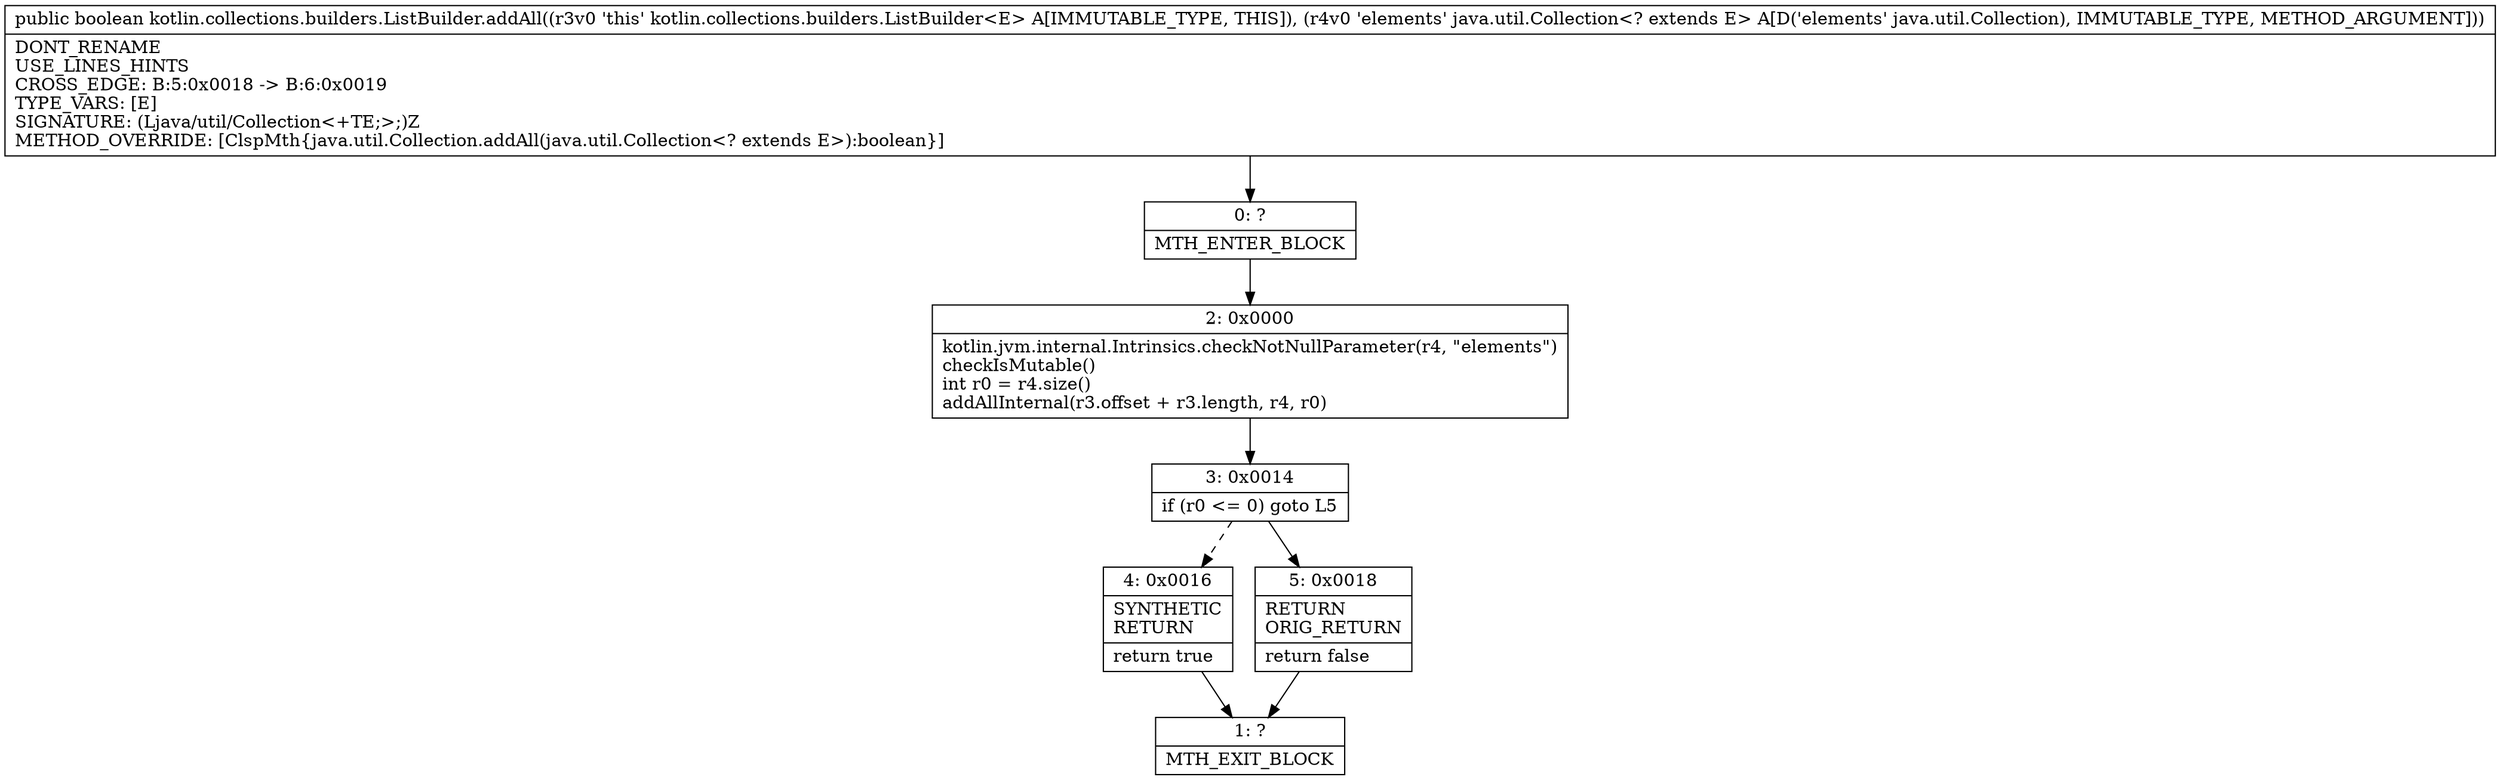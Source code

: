 digraph "CFG forkotlin.collections.builders.ListBuilder.addAll(Ljava\/util\/Collection;)Z" {
Node_0 [shape=record,label="{0\:\ ?|MTH_ENTER_BLOCK\l}"];
Node_2 [shape=record,label="{2\:\ 0x0000|kotlin.jvm.internal.Intrinsics.checkNotNullParameter(r4, \"elements\")\lcheckIsMutable()\lint r0 = r4.size()\laddAllInternal(r3.offset + r3.length, r4, r0)\l}"];
Node_3 [shape=record,label="{3\:\ 0x0014|if (r0 \<= 0) goto L5\l}"];
Node_4 [shape=record,label="{4\:\ 0x0016|SYNTHETIC\lRETURN\l|return true\l}"];
Node_1 [shape=record,label="{1\:\ ?|MTH_EXIT_BLOCK\l}"];
Node_5 [shape=record,label="{5\:\ 0x0018|RETURN\lORIG_RETURN\l|return false\l}"];
MethodNode[shape=record,label="{public boolean kotlin.collections.builders.ListBuilder.addAll((r3v0 'this' kotlin.collections.builders.ListBuilder\<E\> A[IMMUTABLE_TYPE, THIS]), (r4v0 'elements' java.util.Collection\<? extends E\> A[D('elements' java.util.Collection), IMMUTABLE_TYPE, METHOD_ARGUMENT]))  | DONT_RENAME\lUSE_LINES_HINTS\lCROSS_EDGE: B:5:0x0018 \-\> B:6:0x0019\lTYPE_VARS: [E]\lSIGNATURE: (Ljava\/util\/Collection\<+TE;\>;)Z\lMETHOD_OVERRIDE: [ClspMth\{java.util.Collection.addAll(java.util.Collection\<? extends E\>):boolean\}]\l}"];
MethodNode -> Node_0;Node_0 -> Node_2;
Node_2 -> Node_3;
Node_3 -> Node_4[style=dashed];
Node_3 -> Node_5;
Node_4 -> Node_1;
Node_5 -> Node_1;
}

